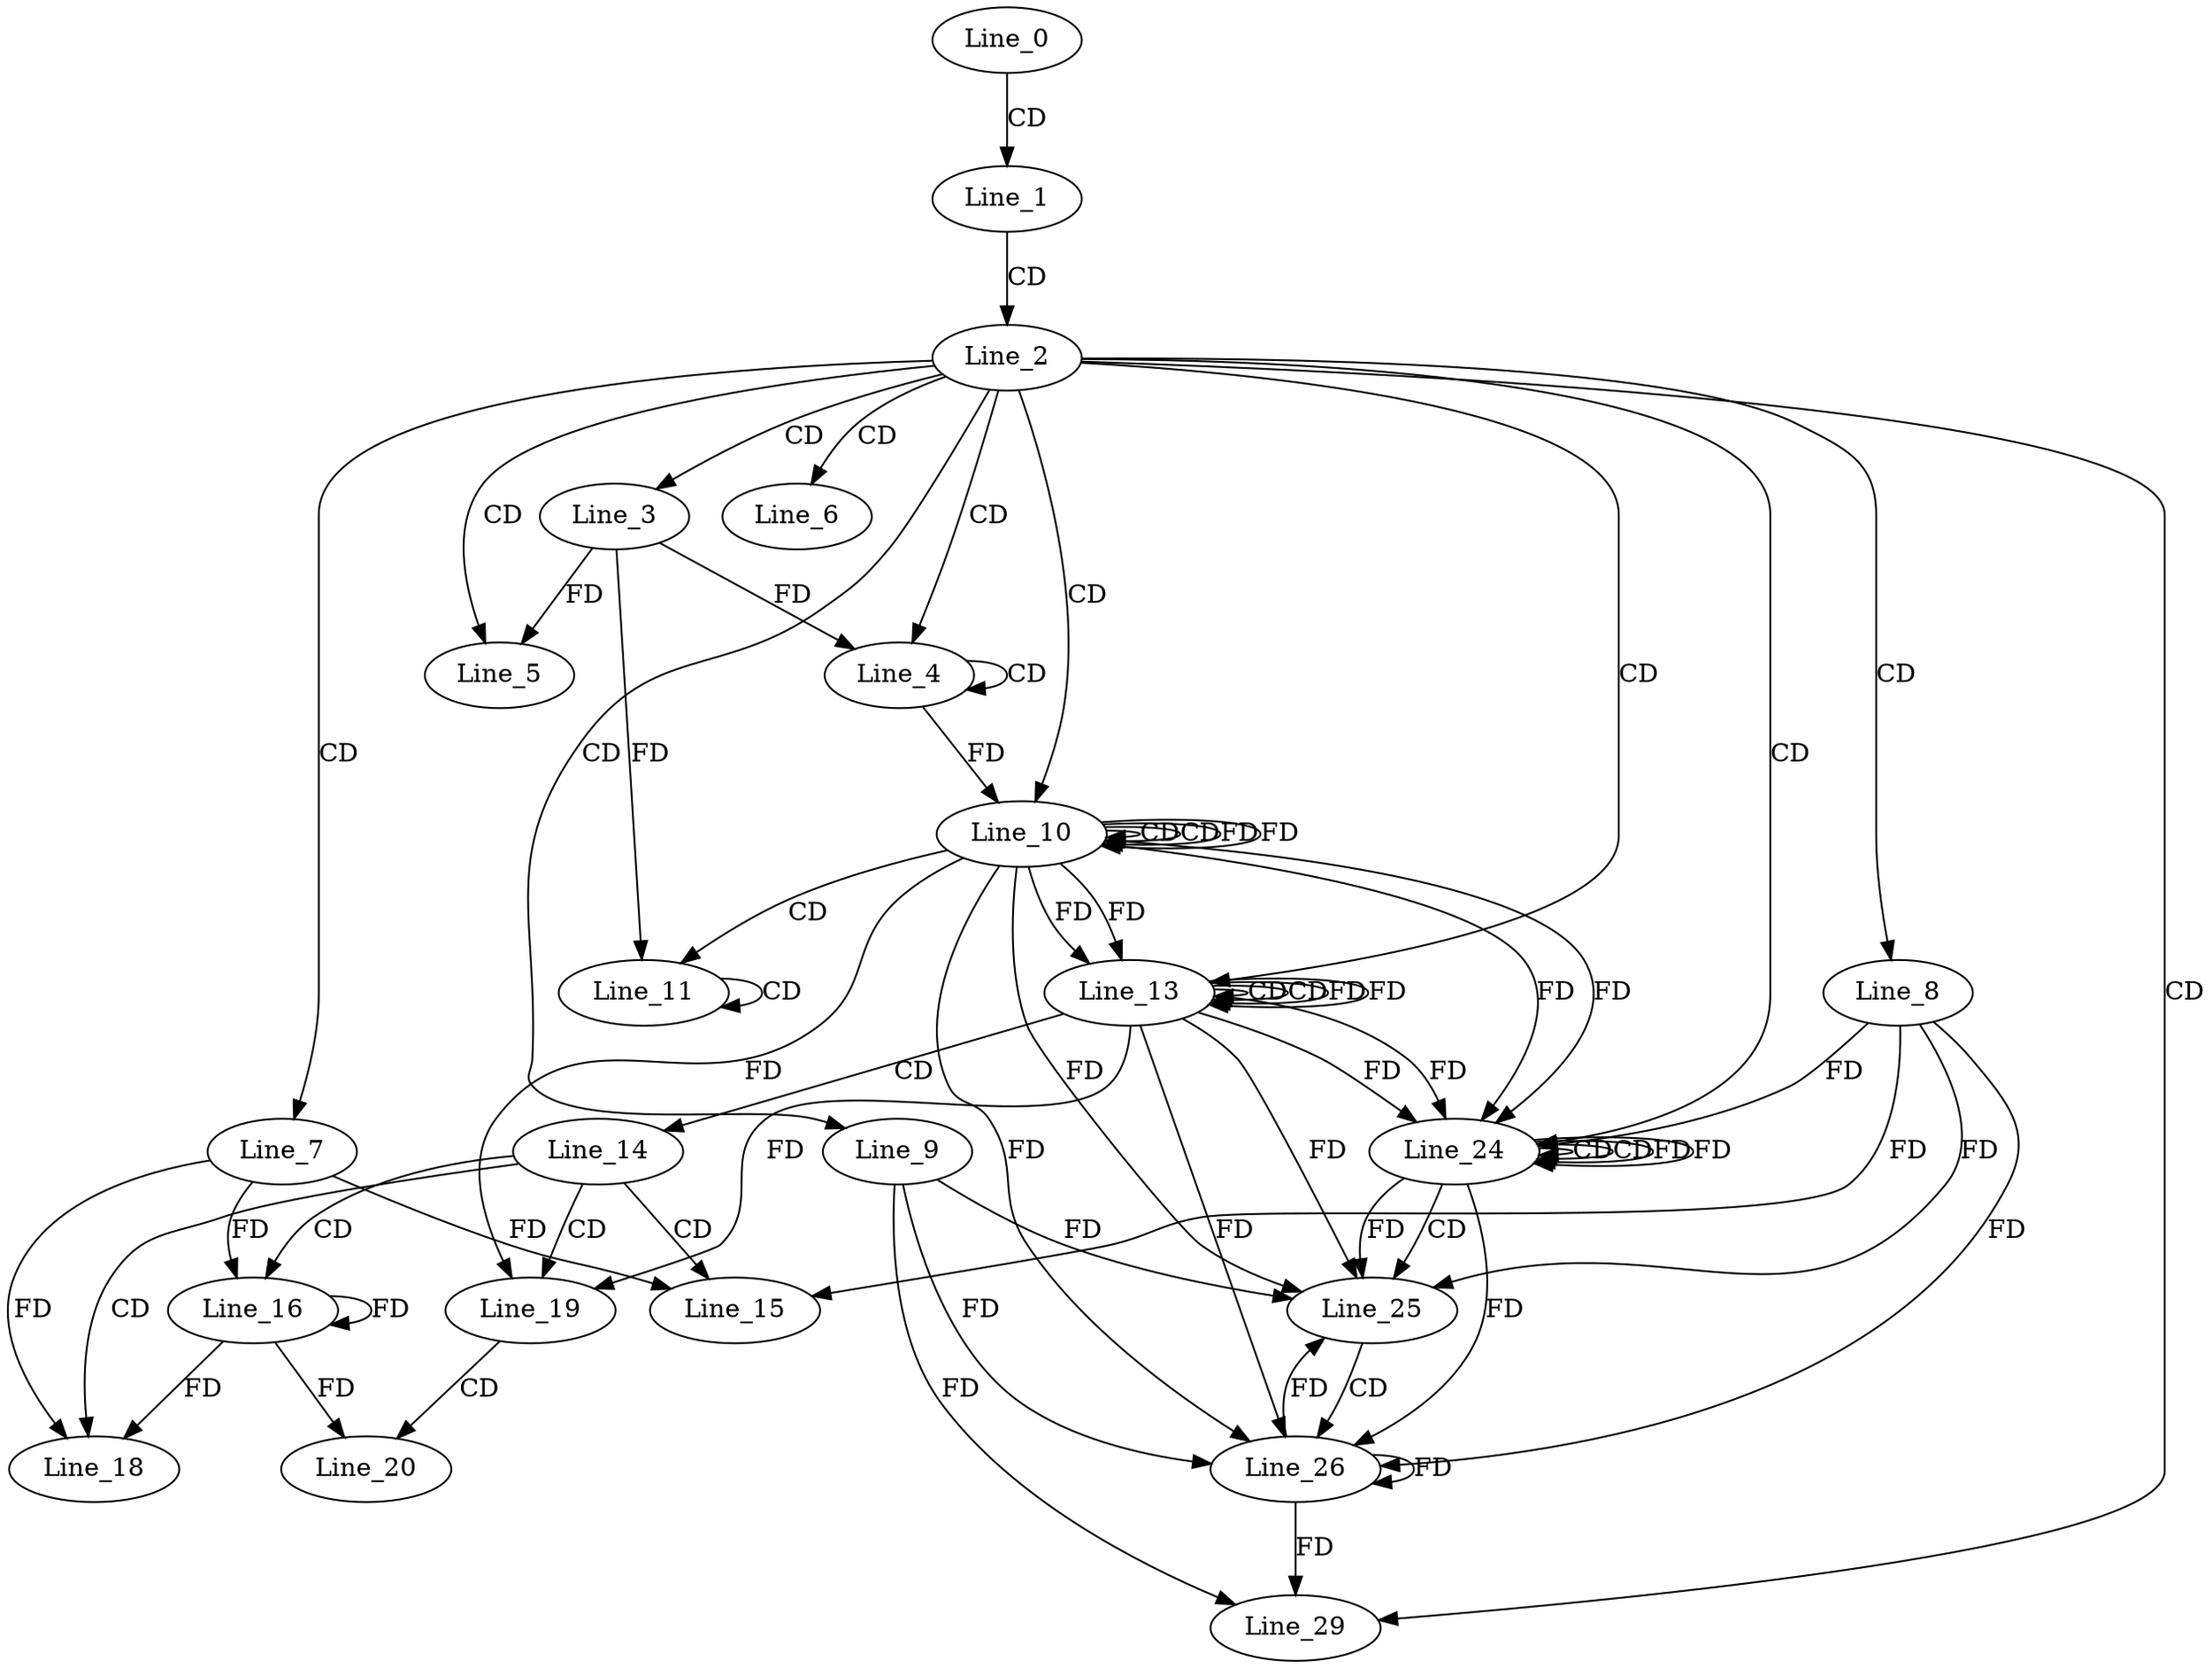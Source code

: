 digraph G {
  Line_0;
  Line_1;
  Line_2;
  Line_3;
  Line_4;
  Line_4;
  Line_5;
  Line_6;
  Line_7;
  Line_8;
  Line_9;
  Line_10;
  Line_10;
  Line_10;
  Line_11;
  Line_11;
  Line_13;
  Line_13;
  Line_13;
  Line_14;
  Line_15;
  Line_16;
  Line_18;
  Line_19;
  Line_20;
  Line_24;
  Line_24;
  Line_24;
  Line_24;
  Line_25;
  Line_25;
  Line_26;
  Line_26;
  Line_29;
  Line_0 -> Line_1 [ label="CD" ];
  Line_1 -> Line_2 [ label="CD" ];
  Line_2 -> Line_3 [ label="CD" ];
  Line_2 -> Line_4 [ label="CD" ];
  Line_4 -> Line_4 [ label="CD" ];
  Line_3 -> Line_4 [ label="FD" ];
  Line_2 -> Line_5 [ label="CD" ];
  Line_3 -> Line_5 [ label="FD" ];
  Line_2 -> Line_6 [ label="CD" ];
  Line_2 -> Line_7 [ label="CD" ];
  Line_2 -> Line_8 [ label="CD" ];
  Line_2 -> Line_9 [ label="CD" ];
  Line_2 -> Line_10 [ label="CD" ];
  Line_10 -> Line_10 [ label="CD" ];
  Line_4 -> Line_10 [ label="FD" ];
  Line_10 -> Line_10 [ label="CD" ];
  Line_10 -> Line_10 [ label="FD" ];
  Line_10 -> Line_11 [ label="CD" ];
  Line_11 -> Line_11 [ label="CD" ];
  Line_3 -> Line_11 [ label="FD" ];
  Line_2 -> Line_13 [ label="CD" ];
  Line_13 -> Line_13 [ label="CD" ];
  Line_10 -> Line_13 [ label="FD" ];
  Line_13 -> Line_13 [ label="CD" ];
  Line_13 -> Line_13 [ label="FD" ];
  Line_10 -> Line_13 [ label="FD" ];
  Line_13 -> Line_14 [ label="CD" ];
  Line_14 -> Line_15 [ label="CD" ];
  Line_8 -> Line_15 [ label="FD" ];
  Line_7 -> Line_15 [ label="FD" ];
  Line_14 -> Line_16 [ label="CD" ];
  Line_16 -> Line_16 [ label="FD" ];
  Line_7 -> Line_16 [ label="FD" ];
  Line_14 -> Line_18 [ label="CD" ];
  Line_16 -> Line_18 [ label="FD" ];
  Line_7 -> Line_18 [ label="FD" ];
  Line_14 -> Line_19 [ label="CD" ];
  Line_13 -> Line_19 [ label="FD" ];
  Line_10 -> Line_19 [ label="FD" ];
  Line_19 -> Line_20 [ label="CD" ];
  Line_16 -> Line_20 [ label="FD" ];
  Line_2 -> Line_24 [ label="CD" ];
  Line_24 -> Line_24 [ label="CD" ];
  Line_13 -> Line_24 [ label="FD" ];
  Line_10 -> Line_24 [ label="FD" ];
  Line_8 -> Line_24 [ label="FD" ];
  Line_24 -> Line_24 [ label="CD" ];
  Line_24 -> Line_24 [ label="FD" ];
  Line_13 -> Line_24 [ label="FD" ];
  Line_10 -> Line_24 [ label="FD" ];
  Line_24 -> Line_25 [ label="CD" ];
  Line_9 -> Line_25 [ label="FD" ];
  Line_8 -> Line_25 [ label="FD" ];
  Line_24 -> Line_25 [ label="FD" ];
  Line_13 -> Line_25 [ label="FD" ];
  Line_10 -> Line_25 [ label="FD" ];
  Line_25 -> Line_26 [ label="CD" ];
  Line_26 -> Line_26 [ label="FD" ];
  Line_9 -> Line_26 [ label="FD" ];
  Line_8 -> Line_26 [ label="FD" ];
  Line_24 -> Line_26 [ label="FD" ];
  Line_13 -> Line_26 [ label="FD" ];
  Line_10 -> Line_26 [ label="FD" ];
  Line_2 -> Line_29 [ label="CD" ];
  Line_26 -> Line_29 [ label="FD" ];
  Line_9 -> Line_29 [ label="FD" ];
  Line_10 -> Line_10 [ label="FD" ];
  Line_13 -> Line_13 [ label="FD" ];
  Line_24 -> Line_24 [ label="FD" ];
  Line_26 -> Line_25 [ label="FD" ];
}
